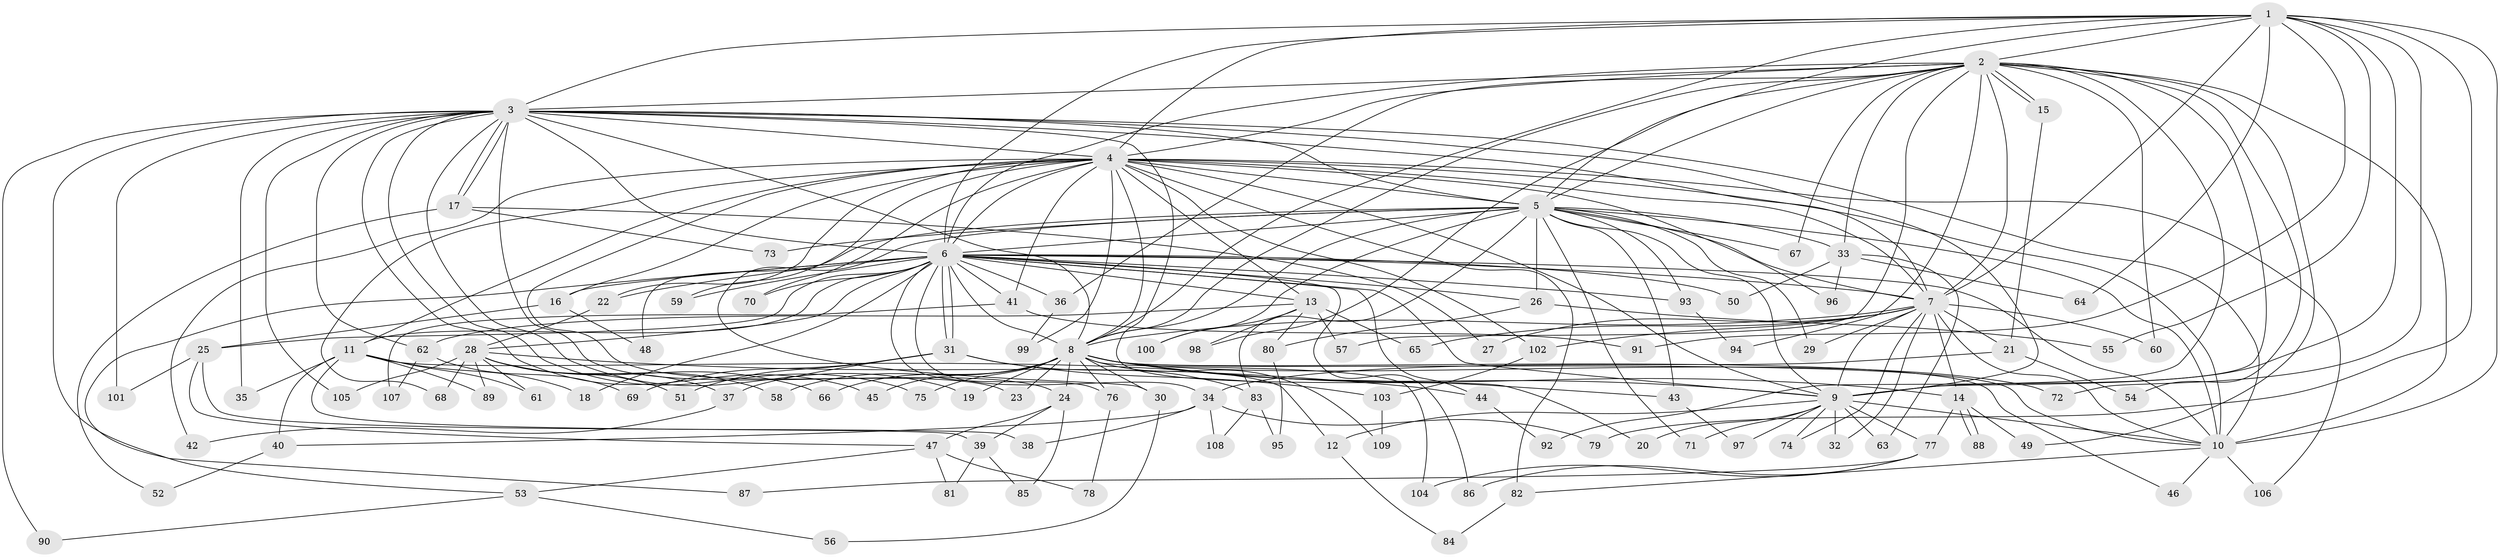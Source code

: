 // coarse degree distribution, {6: 0.023255813953488372, 39: 0.023255813953488372, 7: 0.046511627906976744, 3: 0.13953488372093023, 2: 0.32558139534883723, 1: 0.37209302325581395, 4: 0.046511627906976744, 5: 0.023255813953488372}
// Generated by graph-tools (version 1.1) at 2025/17/03/04/25 18:17:23]
// undirected, 109 vertices, 243 edges
graph export_dot {
graph [start="1"]
  node [color=gray90,style=filled];
  1;
  2;
  3;
  4;
  5;
  6;
  7;
  8;
  9;
  10;
  11;
  12;
  13;
  14;
  15;
  16;
  17;
  18;
  19;
  20;
  21;
  22;
  23;
  24;
  25;
  26;
  27;
  28;
  29;
  30;
  31;
  32;
  33;
  34;
  35;
  36;
  37;
  38;
  39;
  40;
  41;
  42;
  43;
  44;
  45;
  46;
  47;
  48;
  49;
  50;
  51;
  52;
  53;
  54;
  55;
  56;
  57;
  58;
  59;
  60;
  61;
  62;
  63;
  64;
  65;
  66;
  67;
  68;
  69;
  70;
  71;
  72;
  73;
  74;
  75;
  76;
  77;
  78;
  79;
  80;
  81;
  82;
  83;
  84;
  85;
  86;
  87;
  88;
  89;
  90;
  91;
  92;
  93;
  94;
  95;
  96;
  97;
  98;
  99;
  100;
  101;
  102;
  103;
  104;
  105;
  106;
  107;
  108;
  109;
  1 -- 2;
  1 -- 3;
  1 -- 4;
  1 -- 5;
  1 -- 6;
  1 -- 7;
  1 -- 8;
  1 -- 9;
  1 -- 10;
  1 -- 55;
  1 -- 64;
  1 -- 72;
  1 -- 79;
  1 -- 91;
  2 -- 3;
  2 -- 4;
  2 -- 5;
  2 -- 6;
  2 -- 7;
  2 -- 8;
  2 -- 9;
  2 -- 10;
  2 -- 15;
  2 -- 15;
  2 -- 33;
  2 -- 36;
  2 -- 49;
  2 -- 54;
  2 -- 57;
  2 -- 60;
  2 -- 67;
  2 -- 92;
  2 -- 94;
  2 -- 98;
  3 -- 4;
  3 -- 5;
  3 -- 6;
  3 -- 7;
  3 -- 8;
  3 -- 9;
  3 -- 10;
  3 -- 17;
  3 -- 17;
  3 -- 19;
  3 -- 20;
  3 -- 23;
  3 -- 35;
  3 -- 45;
  3 -- 62;
  3 -- 75;
  3 -- 87;
  3 -- 90;
  3 -- 101;
  3 -- 105;
  4 -- 5;
  4 -- 6;
  4 -- 7;
  4 -- 8;
  4 -- 9;
  4 -- 10;
  4 -- 11;
  4 -- 13;
  4 -- 16;
  4 -- 22;
  4 -- 24;
  4 -- 41;
  4 -- 42;
  4 -- 59;
  4 -- 68;
  4 -- 70;
  4 -- 82;
  4 -- 96;
  4 -- 99;
  4 -- 102;
  4 -- 106;
  5 -- 6;
  5 -- 7;
  5 -- 8;
  5 -- 9;
  5 -- 10;
  5 -- 26;
  5 -- 29;
  5 -- 30;
  5 -- 33;
  5 -- 43;
  5 -- 48;
  5 -- 67;
  5 -- 71;
  5 -- 73;
  5 -- 83;
  5 -- 93;
  5 -- 100;
  6 -- 7;
  6 -- 8;
  6 -- 9;
  6 -- 10;
  6 -- 11;
  6 -- 13;
  6 -- 16;
  6 -- 18;
  6 -- 22;
  6 -- 25;
  6 -- 26;
  6 -- 28;
  6 -- 31;
  6 -- 31;
  6 -- 34;
  6 -- 36;
  6 -- 41;
  6 -- 44;
  6 -- 50;
  6 -- 53;
  6 -- 59;
  6 -- 70;
  6 -- 76;
  6 -- 86;
  6 -- 93;
  7 -- 8;
  7 -- 9;
  7 -- 10;
  7 -- 14;
  7 -- 21;
  7 -- 27;
  7 -- 29;
  7 -- 32;
  7 -- 60;
  7 -- 65;
  7 -- 74;
  7 -- 102;
  8 -- 9;
  8 -- 10;
  8 -- 14;
  8 -- 19;
  8 -- 23;
  8 -- 24;
  8 -- 30;
  8 -- 43;
  8 -- 45;
  8 -- 46;
  8 -- 58;
  8 -- 66;
  8 -- 72;
  8 -- 75;
  8 -- 76;
  8 -- 104;
  8 -- 109;
  9 -- 10;
  9 -- 12;
  9 -- 20;
  9 -- 32;
  9 -- 63;
  9 -- 71;
  9 -- 74;
  9 -- 77;
  9 -- 97;
  10 -- 46;
  10 -- 82;
  10 -- 106;
  11 -- 12;
  11 -- 18;
  11 -- 35;
  11 -- 39;
  11 -- 40;
  11 -- 61;
  11 -- 89;
  12 -- 84;
  13 -- 57;
  13 -- 62;
  13 -- 65;
  13 -- 80;
  13 -- 98;
  13 -- 100;
  14 -- 49;
  14 -- 77;
  14 -- 88;
  14 -- 88;
  15 -- 21;
  16 -- 25;
  16 -- 48;
  17 -- 27;
  17 -- 52;
  17 -- 73;
  21 -- 34;
  21 -- 54;
  22 -- 28;
  24 -- 39;
  24 -- 47;
  24 -- 85;
  25 -- 38;
  25 -- 47;
  25 -- 101;
  26 -- 55;
  26 -- 80;
  28 -- 37;
  28 -- 44;
  28 -- 51;
  28 -- 58;
  28 -- 61;
  28 -- 66;
  28 -- 68;
  28 -- 89;
  28 -- 105;
  30 -- 56;
  31 -- 37;
  31 -- 51;
  31 -- 69;
  31 -- 83;
  31 -- 103;
  33 -- 50;
  33 -- 63;
  33 -- 64;
  33 -- 96;
  34 -- 38;
  34 -- 40;
  34 -- 79;
  34 -- 108;
  36 -- 99;
  37 -- 42;
  39 -- 81;
  39 -- 85;
  40 -- 52;
  41 -- 91;
  41 -- 107;
  43 -- 97;
  44 -- 92;
  47 -- 53;
  47 -- 78;
  47 -- 81;
  53 -- 56;
  53 -- 90;
  62 -- 69;
  62 -- 107;
  76 -- 78;
  77 -- 86;
  77 -- 87;
  77 -- 104;
  80 -- 95;
  82 -- 84;
  83 -- 95;
  83 -- 108;
  93 -- 94;
  102 -- 103;
  103 -- 109;
}
